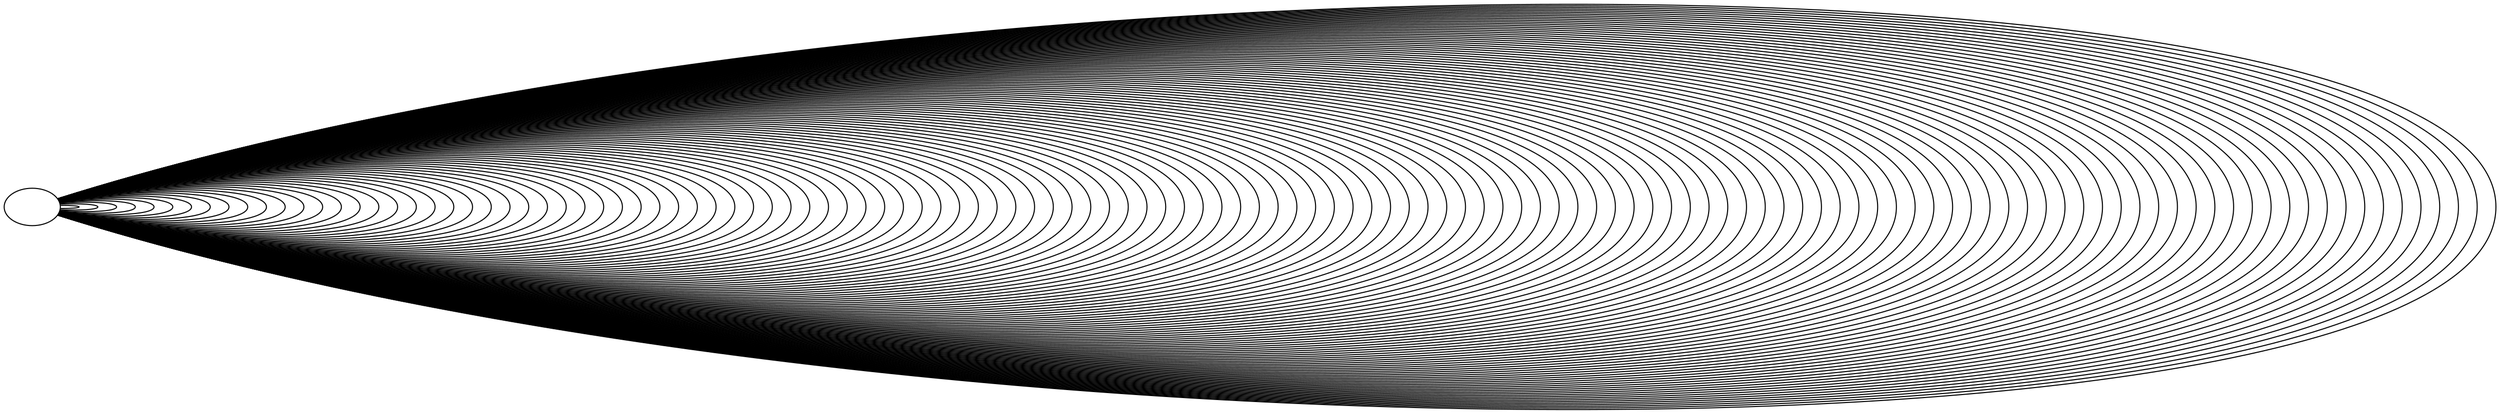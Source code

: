 graph G {
"";
"";
"";
"";
"";
"";
"";
"";
"";
"";
"";
"";
"";
"";
"";
"";
"";
"";
"";
"";
"";
"";
"";
"";
"";
"";
"";
"";
"";
"";
"";
"";
"";
"";
"";
"";
"";
"";
"";
"";
"";
"";
"";
"";
"";
"";
"";
"";
"";
"";
"";
"";
"";
"";
"";
"";
"";
"";
"";
"";
"";
"";
"";
"";
"";
"";
"";
"";
"";
"";
"";
"";
"";
"";
"";
"";
"";
"";
"";
"";
"";
"";
"";
"";
"";
"";
"";
"";
"";
"";
"";
"";
"";
"";
"";
"";
"";
"";
"";
"";
"";
"";
"";
"";
"";
"";
"";
"";
"";
"";
"";
"";
"";
"";
"";
"";
"";
"";
"";
"";
""--"" ;
""--"" ;
""--"" ;
""--"" ;
""--"" ;
""--"" ;
""--"" ;
""--"" ;
""--"" ;
""--"" ;
""--"" ;
""--"" ;
""--"" ;
""--"" ;
""--"" ;
""--"" ;
""--"" ;
""--"" ;
""--"" ;
""--"" ;
""--"" ;
""--"" ;
""--"" ;
""--"" ;
""--"" ;
""--"" ;
""--"" ;
""--"" ;
""--"" ;
""--"" ;
""--"" ;
""--"" ;
""--"" ;
""--"" ;
""--"" ;
""--"" ;
""--"" ;
""--"" ;
""--"" ;
""--"" ;
""--"" ;
""--"" ;
""--"" ;
""--"" ;
""--"" ;
""--"" ;
""--"" ;
""--"" ;
""--"" ;
""--"" ;
""--"" ;
""--"" ;
""--"" ;
""--"" ;
""--"" ;
""--"" ;
""--"" ;
""--"" ;
""--"" ;
""--"" ;
""--"" ;
""--"" ;
""--"" ;
""--"" ;
""--"" ;
""--"" ;
""--"" ;
""--"" ;
""--"" ;
""--"" ;
""--"" ;
""--"" ;
""--"" ;
""--"" ;
""--"" ;
""--"" ;
""--"" ;
""--"" ;
""--"" ;
""--"" ;
""--"" ;
""--"" ;
""--"" ;
""--"" ;
""--"" ;
""--"" ;
""--"" ;
""--"" ;
""--"" ;
""--"" ;
""--"" ;
""--"" ;
""--"" ;
""--"" ;
""--"" ;
""--"" ;
""--"" ;
""--"" ;
""--"" ;
""--"" ;
""--"" ;
""--"" ;
""--"" ;
""--"" ;
""--"" ;
""--"" ;
""--"" ;
""--"" ;
""--"" ;
""--"" ;
""--"" ;
""--"" ;
""--"" ;
""--"" ;
""--"" ;
""--"" ;
""--"" ;
""--"" ;
""--"" ;
""--"" ;
""--"" ;
""--"" ;
""--"" ;
""--"" ;
""--"" ;
""--"" ;
""--"" ;
""--"" ;
""--"" ;
""--"" ;
}
